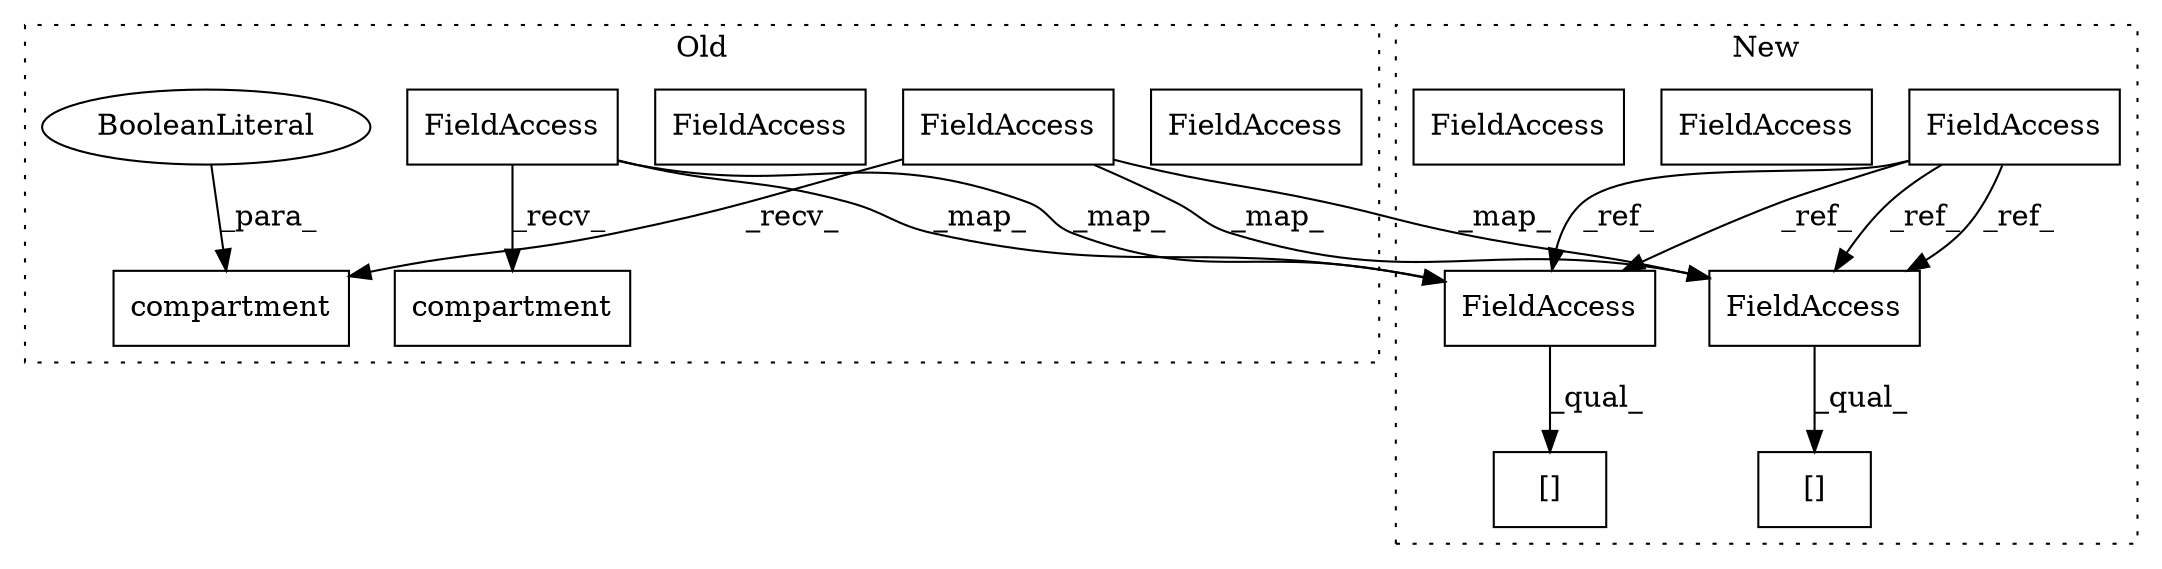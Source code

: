 digraph G {
subgraph cluster0 {
1 [label="compartment" a="32" s="1422,1447" l="12,1" shape="box"];
4 [label="FieldAccess" a="22" s="1413" l="8" shape="box"];
6 [label="BooleanLiteral" a="9" s="1443" l="4" shape="ellipse"];
8 [label="compartment" a="32" s="1024,1044" l="12,1" shape="box"];
10 [label="FieldAccess" a="22" s="1015" l="8" shape="box"];
13 [label="FieldAccess" a="22" s="1015" l="8" shape="box"];
14 [label="FieldAccess" a="22" s="1413" l="8" shape="box"];
label = "Old";
style="dotted";
}
subgraph cluster1 {
2 [label="[]" a="2" s="1331,1342" l="9,1" shape="box"];
3 [label="FieldAccess" a="22" s="344" l="8" shape="box"];
5 [label="FieldAccess" a="22" s="1331" l="8" shape="box"];
7 [label="[]" a="2" s="997,1008" l="9,1" shape="box"];
9 [label="FieldAccess" a="22" s="997" l="8" shape="box"];
11 [label="FieldAccess" a="22" s="997" l="8" shape="box"];
12 [label="FieldAccess" a="22" s="1331" l="8" shape="box"];
label = "New";
style="dotted";
}
3 -> 11 [label="_ref_"];
3 -> 11 [label="_ref_"];
3 -> 12 [label="_ref_"];
3 -> 12 [label="_ref_"];
6 -> 1 [label="_para_"];
11 -> 7 [label="_qual_"];
12 -> 2 [label="_qual_"];
13 -> 11 [label="_map_"];
13 -> 8 [label="_recv_"];
13 -> 11 [label="_map_"];
14 -> 12 [label="_map_"];
14 -> 12 [label="_map_"];
14 -> 1 [label="_recv_"];
}